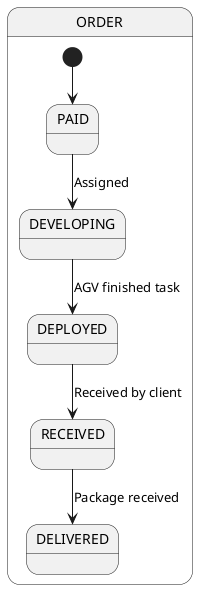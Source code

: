 @startuml
'https://plantuml.com/state-diagram

state ORDER{
[*] --> PAID

PAID --> DEVELOPING : Assigned

DEVELOPING --> DEPLOYED : AGV finished task

DEPLOYED --> RECEIVED : Received by client

RECEIVED --> DELIVERED: Package received
}
@enduml